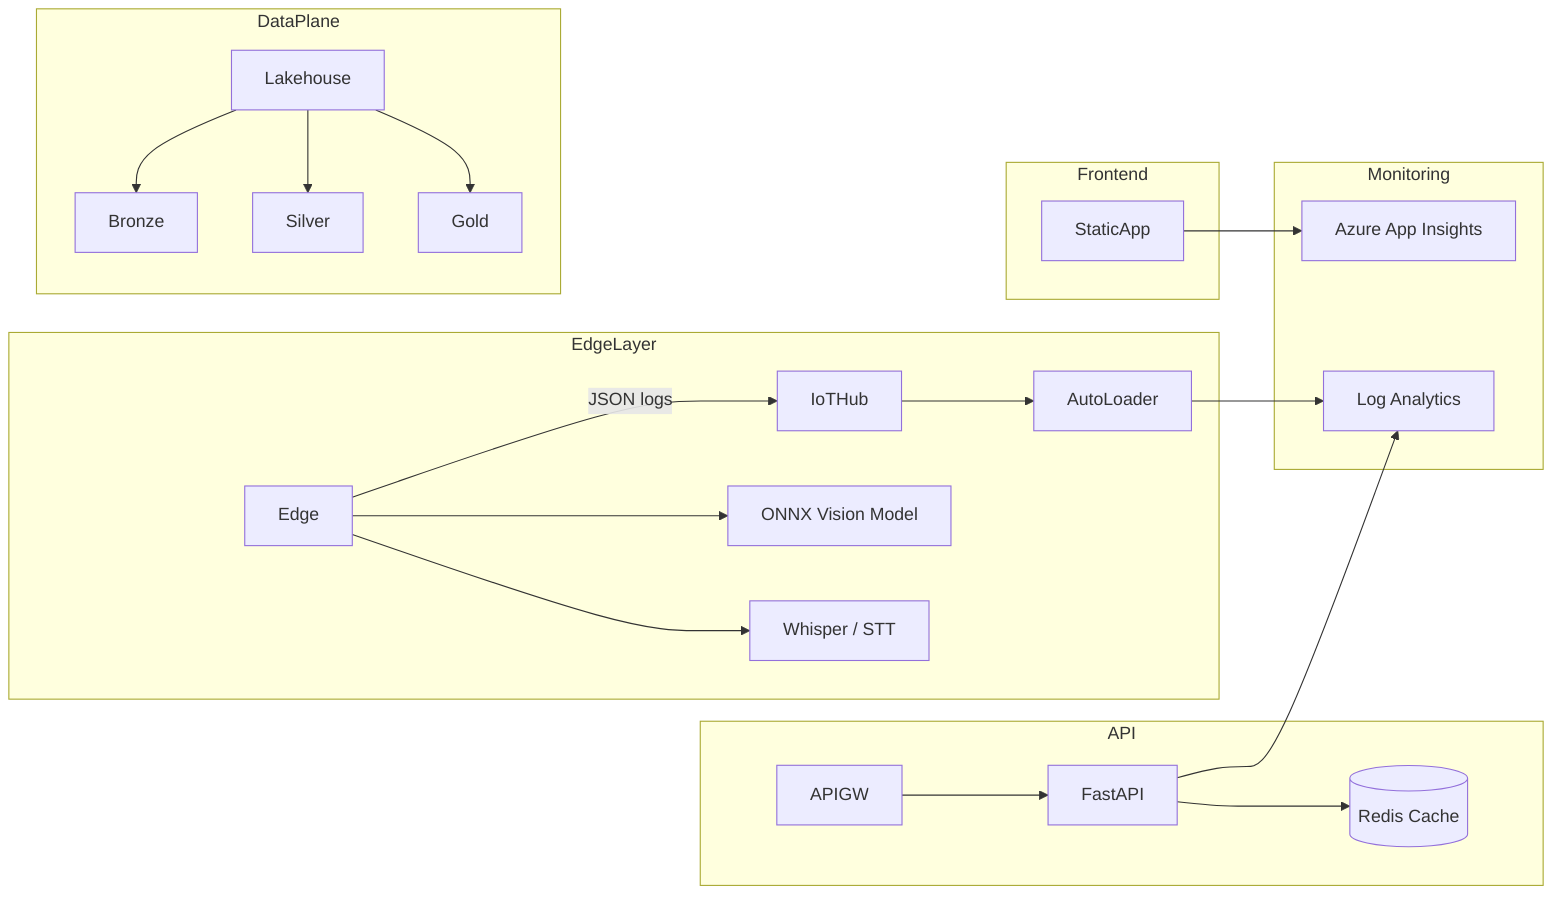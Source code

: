 flowchart LR
    subgraph Frontend
        StaticApp
    end
    subgraph API
        APIGW --> FastAPI
        FastAPI --> Redis[(Redis Cache)]
    end
    subgraph EdgeLayer
        Edge -->|JSON logs| IoTHub --> AutoLoader
        Edge --> CVInference[ONNX Vision Model]
        Edge --> STTInference[Whisper / STT]
    end
    subgraph DataPlane
        Lakehouse --> Bronze[Bronze]
        Lakehouse --> Silver[Silver]
        Lakehouse --> Gold[Gold]
    end
    subgraph Monitoring
        AppInsights[Azure App Insights]
        LogAnalytics[Log Analytics]
    end
    StaticApp --> AppInsights
    FastAPI   --> LogAnalytics
    AutoLoader --> LogAnalytics
